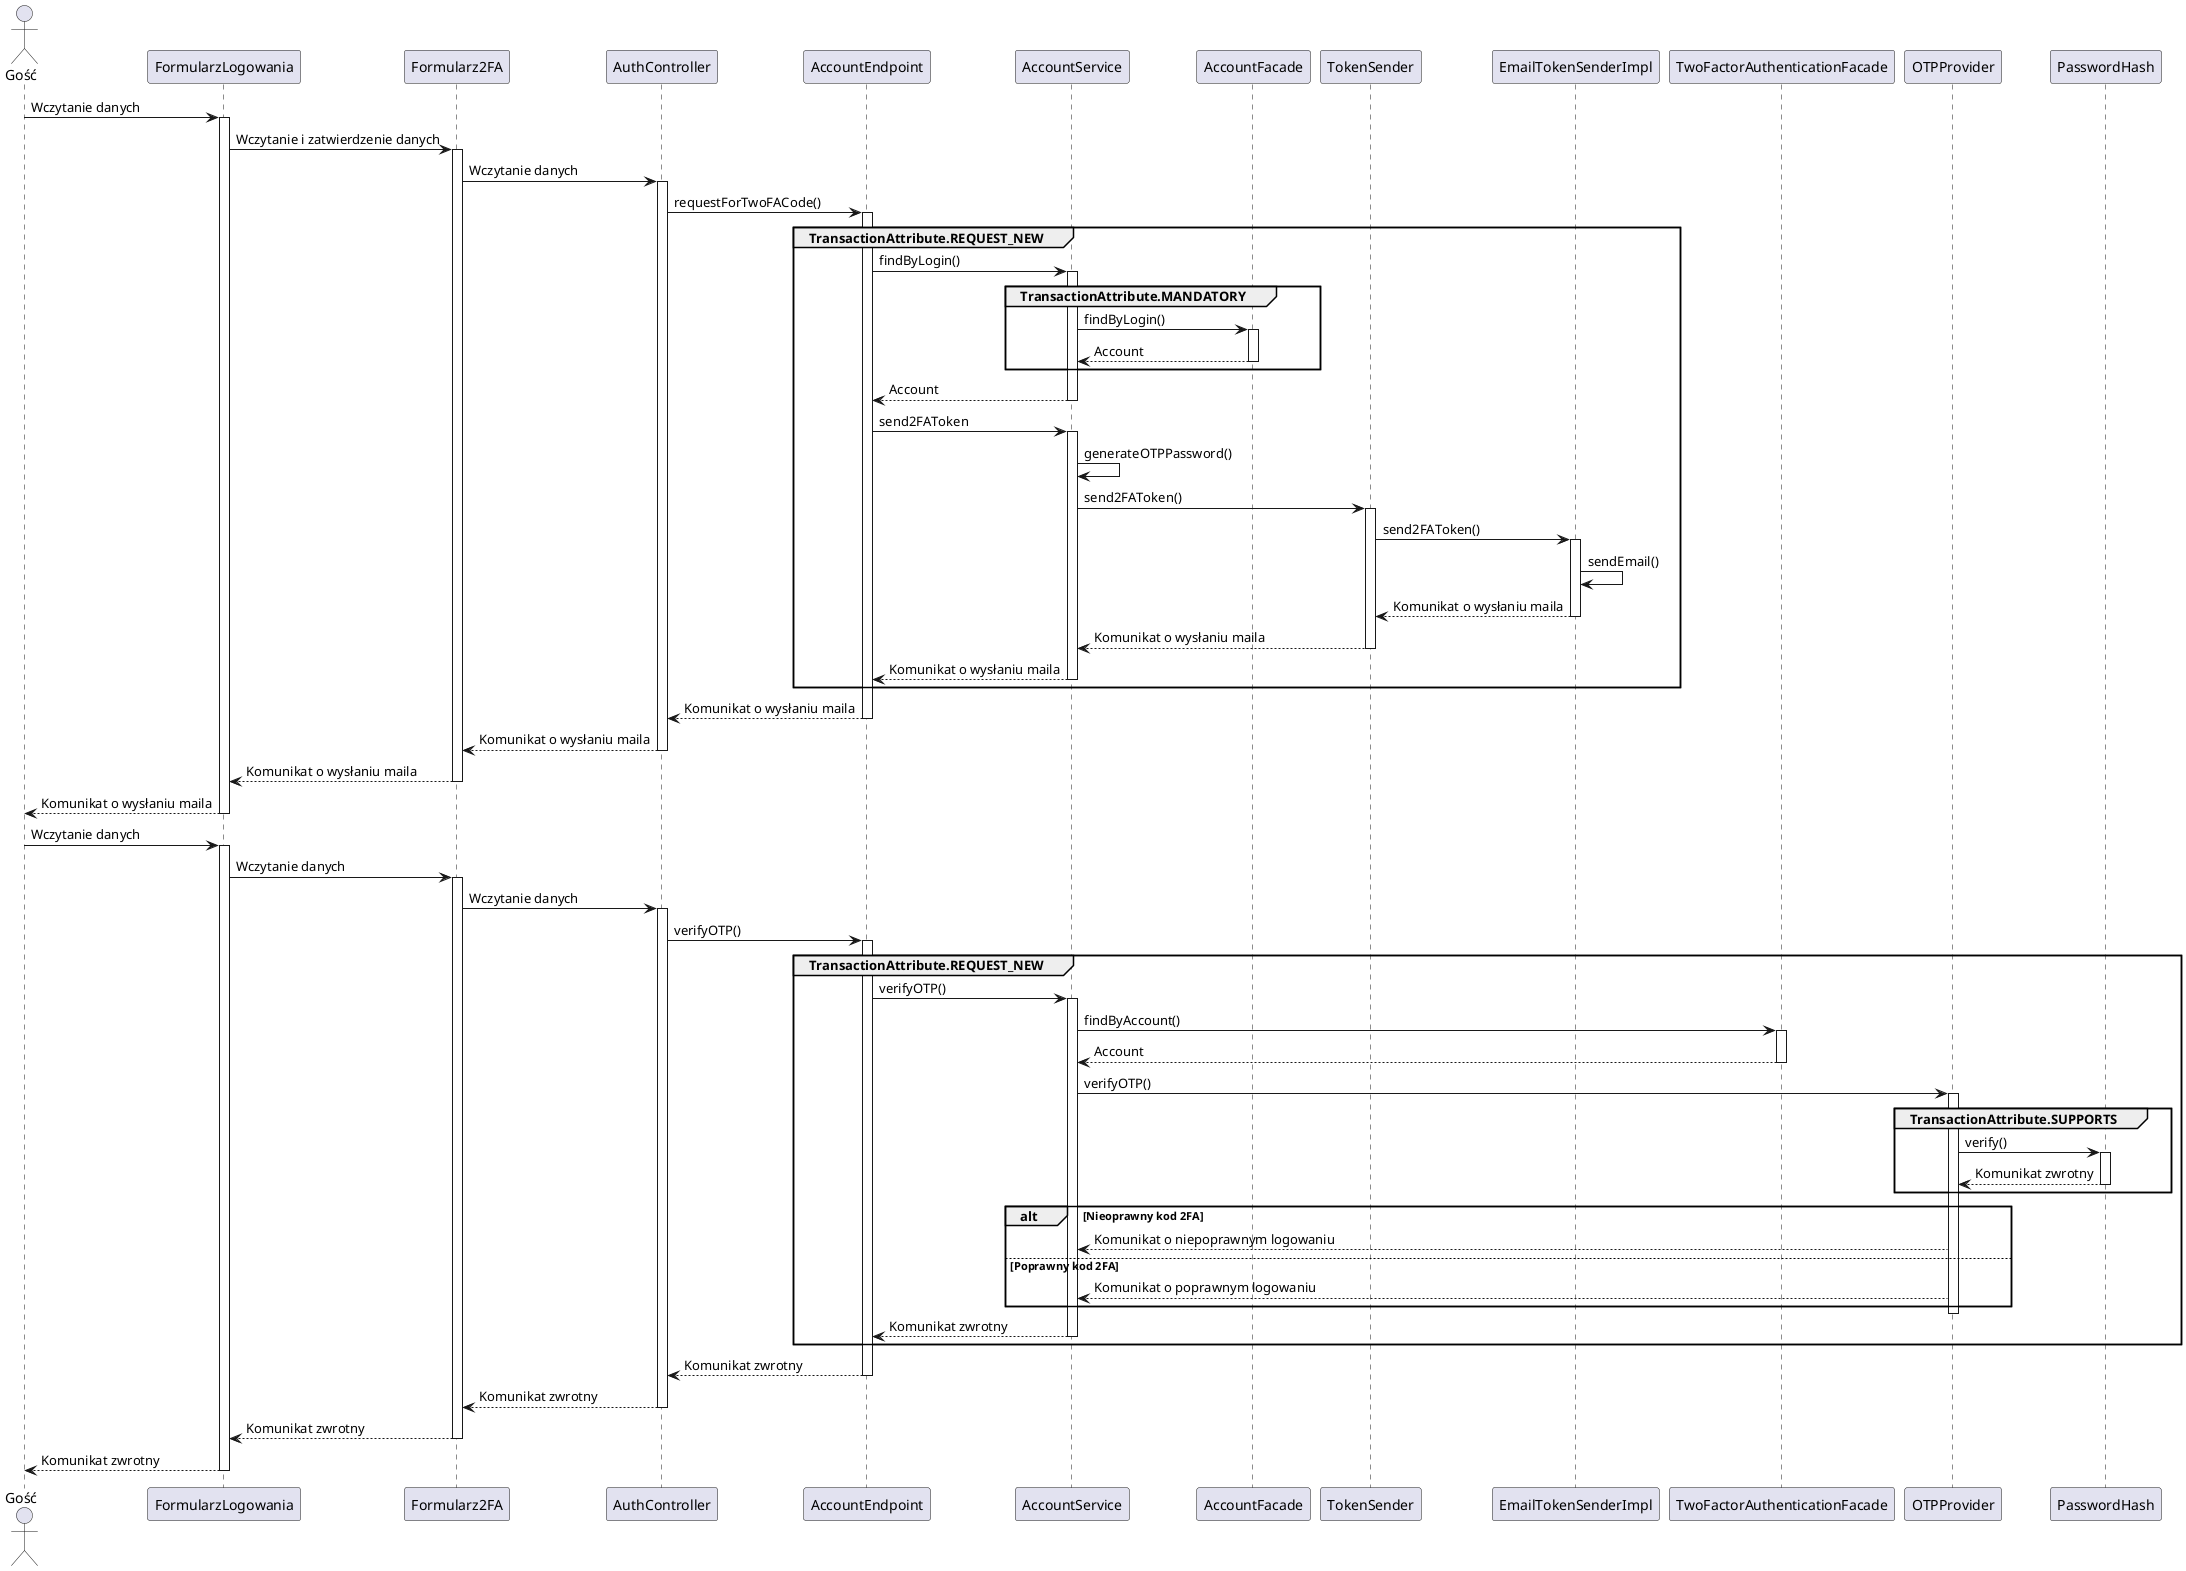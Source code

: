 @startuml
    actor Gość
    Gość -> FormularzLogowania : Wczytanie danych
    activate FormularzLogowania
        FormularzLogowania -> Formularz2FA : Wczytanie i zatwierdzenie danych
        activate Formularz2FA
            Formularz2FA -> AuthController : Wczytanie danych
            activate AuthController
                AuthController -> AccountEndpoint : requestForTwoFACode()
                    group TransactionAttribute.REQUEST_NEW
                        activate AccountEndpoint
                            AccountEndpoint -> AccountService : findByLogin()
                            activate AccountService
                                group TransactionAttribute.MANDATORY
                                    AccountService -> AccountFacade : findByLogin()
                                    activate AccountFacade
                                        AccountFacade --> AccountService : Account
                                    deactivate AccountFacade
                                end
                                AccountService --> AccountEndpoint : Account
                            deactivate AccountService
                            AccountEndpoint -> AccountService : send2FAToken
                            activate AccountService
                                AccountService -> AccountService : generateOTPPassword()
                                AccountService -> TokenSender : send2FAToken()
                                activate TokenSender
                                    TokenSender -> EmailTokenSenderImpl : send2FAToken()
                                    activate EmailTokenSenderImpl
                                        EmailTokenSenderImpl -> EmailTokenSenderImpl : sendEmail()
                                    EmailTokenSenderImpl --> TokenSender : Komunikat o wysłaniu maila
                                    deactivate EmailTokenSenderImpl
                                    TokenSender --> AccountService : Komunikat o wysłaniu maila
                                deactivate TokenSender
                                AccountService --> AccountEndpoint : Komunikat o wysłaniu maila
                            deactivate AccountService
                            end
                            AccountEndpoint --> AuthController : Komunikat o wysłaniu maila
                        deactivate AccountEndpoint
                        AuthController --> Formularz2FA : Komunikat o wysłaniu maila
            deactivate AuthController
            Formularz2FA  --> FormularzLogowania : Komunikat o wysłaniu maila
        deactivate Formularz2FA
        FormularzLogowania --> Gość : Komunikat o wysłaniu maila
    deactivate FormularzLogowania
    Gość -> FormularzLogowania : Wczytanie danych
    activate FormularzLogowania
        FormularzLogowania -> Formularz2FA : Wczytanie danych
        activate Formularz2FA
            Formularz2FA -> AuthController : Wczytanie danych
            activate AuthController
                AuthController -> AccountEndpoint : verifyOTP()
                group TransactionAttribute.REQUEST_NEW
                    activate AccountEndpoint
                        AccountEndpoint -> AccountService : verifyOTP()

                            activate AccountService
                                AccountService -> TwoFactorAuthenticationFacade : findByAccount()
                                activate TwoFactorAuthenticationFacade
                                    TwoFactorAuthenticationFacade --> AccountService : Account
                                deactivate TwoFactorAuthenticationFacade
                                AccountService -> OTPProvider : verifyOTP()
                                activate OTPProvider
                                        group TransactionAttribute.SUPPORTS
                                    OTPProvider -> PasswordHash : verify()
                                    activate PasswordHash
                                            PasswordHash --> OTPProvider : Komunikat zwrotny
                                    deactivate PasswordHash
                                        end
                                    alt Nieoprawny kod 2FA
                                    OTPProvider --> AccountService : Komunikat o niepoprawnym logowaniu
                                    else Poprawny kod 2FA
                                    OTPProvider --> AccountService : Komunikat o poprawnym logowaniu
                                    end
                                deactivate OTPProvider
                                AccountService --> AccountEndpoint : Komunikat zwrotny
                            deactivate AccountService

                end
                AccountEndpoint --> AuthController : Komunikat zwrotny
                    deactivate AccountEndpoint
        AuthController --> Formularz2FA : Komunikat zwrotny
            deactivate AuthController
        Formularz2FA --> FormularzLogowania : Komunikat zwrotny
        deactivate Formularz2FA
        FormularzLogowania --> Gość : Komunikat zwrotny
    deactivate FormularzLogowania
@enduml